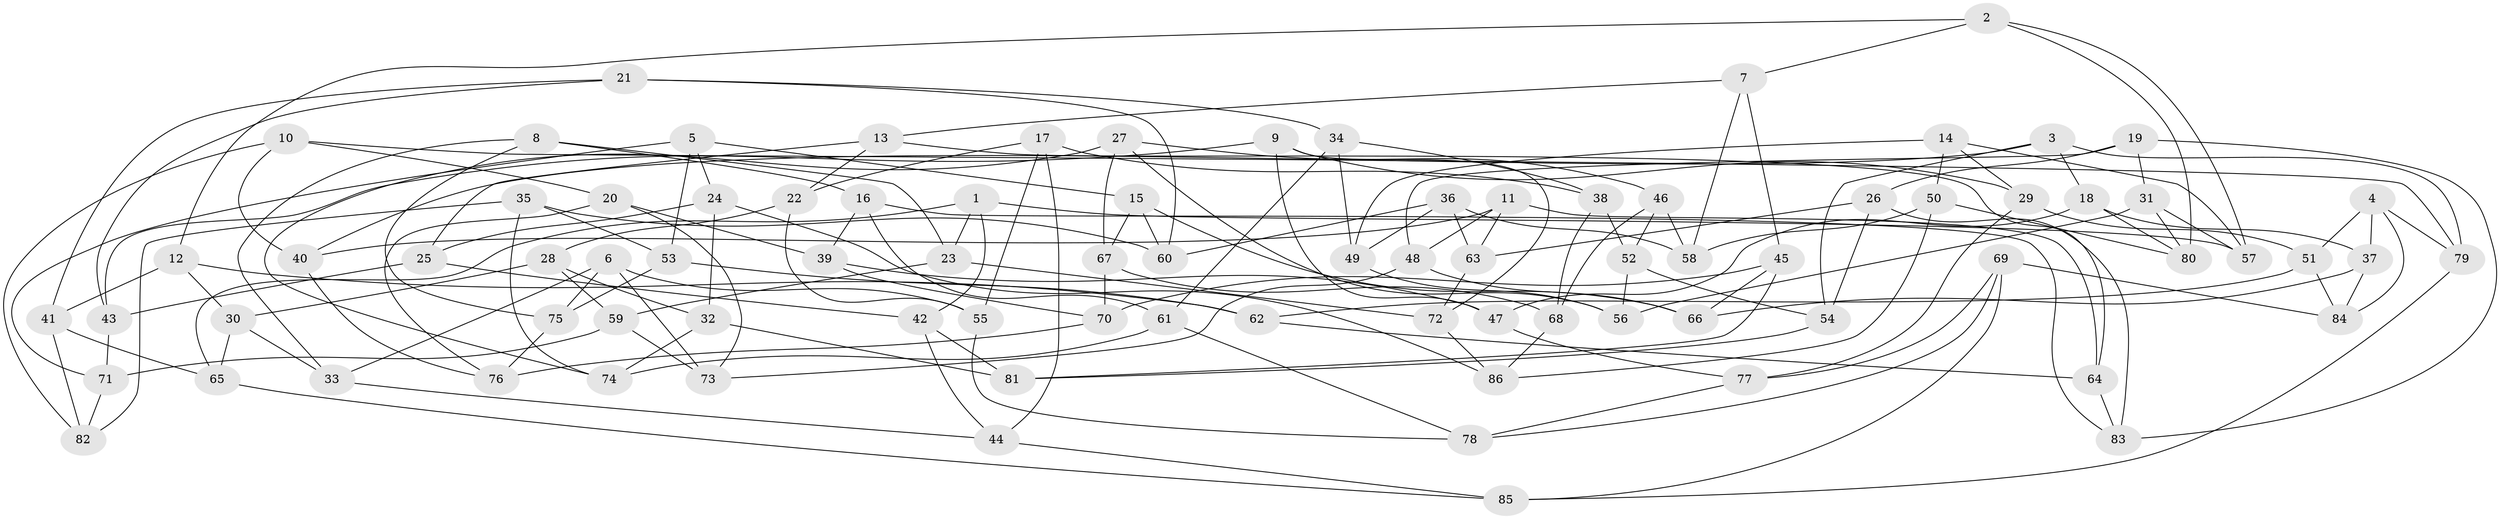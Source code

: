 // coarse degree distribution, {6: 0.36666666666666664, 5: 0.05, 4: 0.5666666666666667, 3: 0.016666666666666666}
// Generated by graph-tools (version 1.1) at 2025/24/03/03/25 07:24:29]
// undirected, 86 vertices, 172 edges
graph export_dot {
graph [start="1"]
  node [color=gray90,style=filled];
  1;
  2;
  3;
  4;
  5;
  6;
  7;
  8;
  9;
  10;
  11;
  12;
  13;
  14;
  15;
  16;
  17;
  18;
  19;
  20;
  21;
  22;
  23;
  24;
  25;
  26;
  27;
  28;
  29;
  30;
  31;
  32;
  33;
  34;
  35;
  36;
  37;
  38;
  39;
  40;
  41;
  42;
  43;
  44;
  45;
  46;
  47;
  48;
  49;
  50;
  51;
  52;
  53;
  54;
  55;
  56;
  57;
  58;
  59;
  60;
  61;
  62;
  63;
  64;
  65;
  66;
  67;
  68;
  69;
  70;
  71;
  72;
  73;
  74;
  75;
  76;
  77;
  78;
  79;
  80;
  81;
  82;
  83;
  84;
  85;
  86;
  1 -- 65;
  1 -- 57;
  1 -- 42;
  1 -- 23;
  2 -- 12;
  2 -- 7;
  2 -- 57;
  2 -- 80;
  3 -- 18;
  3 -- 54;
  3 -- 40;
  3 -- 79;
  4 -- 51;
  4 -- 84;
  4 -- 79;
  4 -- 37;
  5 -- 53;
  5 -- 71;
  5 -- 24;
  5 -- 15;
  6 -- 55;
  6 -- 33;
  6 -- 73;
  6 -- 75;
  7 -- 13;
  7 -- 58;
  7 -- 45;
  8 -- 16;
  8 -- 75;
  8 -- 33;
  8 -- 23;
  9 -- 43;
  9 -- 72;
  9 -- 29;
  9 -- 47;
  10 -- 82;
  10 -- 40;
  10 -- 20;
  10 -- 79;
  11 -- 40;
  11 -- 63;
  11 -- 48;
  11 -- 64;
  12 -- 41;
  12 -- 30;
  12 -- 62;
  13 -- 22;
  13 -- 25;
  13 -- 64;
  14 -- 29;
  14 -- 49;
  14 -- 57;
  14 -- 50;
  15 -- 66;
  15 -- 60;
  15 -- 67;
  16 -- 39;
  16 -- 83;
  16 -- 61;
  17 -- 55;
  17 -- 22;
  17 -- 44;
  17 -- 38;
  18 -- 80;
  18 -- 37;
  18 -- 47;
  19 -- 31;
  19 -- 83;
  19 -- 48;
  19 -- 26;
  20 -- 73;
  20 -- 39;
  20 -- 76;
  21 -- 41;
  21 -- 43;
  21 -- 60;
  21 -- 34;
  22 -- 55;
  22 -- 28;
  23 -- 72;
  23 -- 59;
  24 -- 25;
  24 -- 86;
  24 -- 32;
  25 -- 43;
  25 -- 42;
  26 -- 63;
  26 -- 54;
  26 -- 83;
  27 -- 56;
  27 -- 46;
  27 -- 67;
  27 -- 74;
  28 -- 30;
  28 -- 32;
  28 -- 59;
  29 -- 77;
  29 -- 51;
  30 -- 65;
  30 -- 33;
  31 -- 57;
  31 -- 56;
  31 -- 80;
  32 -- 81;
  32 -- 74;
  33 -- 44;
  34 -- 49;
  34 -- 61;
  34 -- 38;
  35 -- 60;
  35 -- 82;
  35 -- 74;
  35 -- 53;
  36 -- 58;
  36 -- 49;
  36 -- 63;
  36 -- 60;
  37 -- 66;
  37 -- 84;
  38 -- 52;
  38 -- 68;
  39 -- 70;
  39 -- 47;
  40 -- 76;
  41 -- 65;
  41 -- 82;
  42 -- 81;
  42 -- 44;
  43 -- 71;
  44 -- 85;
  45 -- 81;
  45 -- 70;
  45 -- 66;
  46 -- 52;
  46 -- 58;
  46 -- 68;
  47 -- 77;
  48 -- 66;
  48 -- 73;
  49 -- 56;
  50 -- 86;
  50 -- 58;
  50 -- 80;
  51 -- 62;
  51 -- 84;
  52 -- 54;
  52 -- 56;
  53 -- 62;
  53 -- 75;
  54 -- 81;
  55 -- 78;
  59 -- 71;
  59 -- 73;
  61 -- 74;
  61 -- 78;
  62 -- 64;
  63 -- 72;
  64 -- 83;
  65 -- 85;
  67 -- 68;
  67 -- 70;
  68 -- 86;
  69 -- 85;
  69 -- 77;
  69 -- 84;
  69 -- 78;
  70 -- 76;
  71 -- 82;
  72 -- 86;
  75 -- 76;
  77 -- 78;
  79 -- 85;
}

